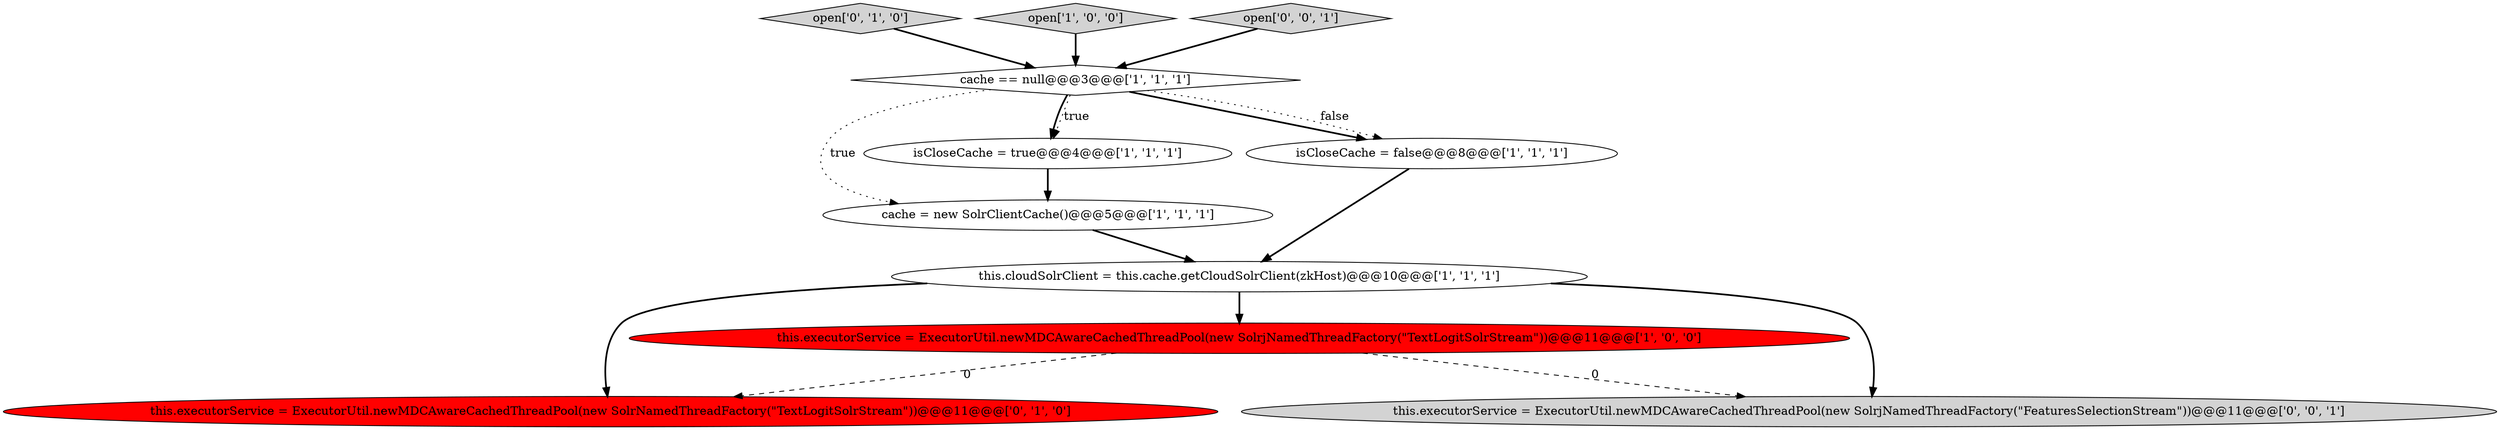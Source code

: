 digraph {
8 [style = filled, label = "open['0', '1', '0']", fillcolor = lightgray, shape = diamond image = "AAA0AAABBB2BBB"];
1 [style = filled, label = "open['1', '0', '0']", fillcolor = lightgray, shape = diamond image = "AAA0AAABBB1BBB"];
9 [style = filled, label = "open['0', '0', '1']", fillcolor = lightgray, shape = diamond image = "AAA0AAABBB3BBB"];
4 [style = filled, label = "cache = new SolrClientCache()@@@5@@@['1', '1', '1']", fillcolor = white, shape = ellipse image = "AAA0AAABBB1BBB"];
7 [style = filled, label = "this.executorService = ExecutorUtil.newMDCAwareCachedThreadPool(new SolrNamedThreadFactory(\"TextLogitSolrStream\"))@@@11@@@['0', '1', '0']", fillcolor = red, shape = ellipse image = "AAA1AAABBB2BBB"];
3 [style = filled, label = "cache == null@@@3@@@['1', '1', '1']", fillcolor = white, shape = diamond image = "AAA0AAABBB1BBB"];
6 [style = filled, label = "this.executorService = ExecutorUtil.newMDCAwareCachedThreadPool(new SolrjNamedThreadFactory(\"TextLogitSolrStream\"))@@@11@@@['1', '0', '0']", fillcolor = red, shape = ellipse image = "AAA1AAABBB1BBB"];
10 [style = filled, label = "this.executorService = ExecutorUtil.newMDCAwareCachedThreadPool(new SolrjNamedThreadFactory(\"FeaturesSelectionStream\"))@@@11@@@['0', '0', '1']", fillcolor = lightgray, shape = ellipse image = "AAA0AAABBB3BBB"];
0 [style = filled, label = "this.cloudSolrClient = this.cache.getCloudSolrClient(zkHost)@@@10@@@['1', '1', '1']", fillcolor = white, shape = ellipse image = "AAA0AAABBB1BBB"];
2 [style = filled, label = "isCloseCache = true@@@4@@@['1', '1', '1']", fillcolor = white, shape = ellipse image = "AAA0AAABBB1BBB"];
5 [style = filled, label = "isCloseCache = false@@@8@@@['1', '1', '1']", fillcolor = white, shape = ellipse image = "AAA0AAABBB1BBB"];
1->3 [style = bold, label=""];
9->3 [style = bold, label=""];
3->4 [style = dotted, label="true"];
3->5 [style = bold, label=""];
0->10 [style = bold, label=""];
4->0 [style = bold, label=""];
3->5 [style = dotted, label="false"];
3->2 [style = bold, label=""];
5->0 [style = bold, label=""];
2->4 [style = bold, label=""];
0->6 [style = bold, label=""];
6->7 [style = dashed, label="0"];
8->3 [style = bold, label=""];
3->2 [style = dotted, label="true"];
6->10 [style = dashed, label="0"];
0->7 [style = bold, label=""];
}
